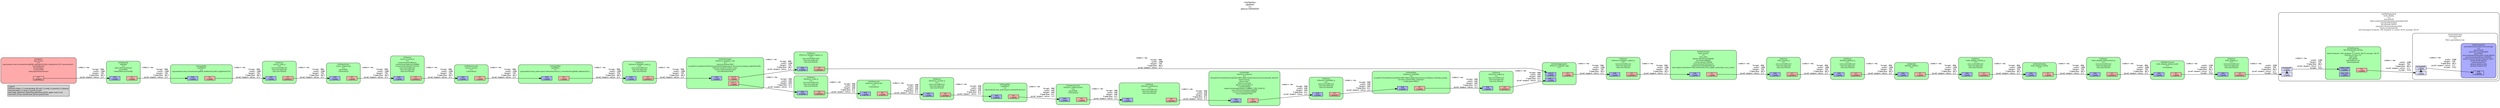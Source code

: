 digraph pipeline {
  rankdir=LR;
  fontname="sans";
  fontsize="10";
  labelloc=t;
  nodesep=.1;
  ranksep=.2;
  label="<GstPipeline>\npipeline0\n[>]\nlatency=300000000";
  node [style="filled,rounded", shape=box, fontsize="9", fontname="sans", margin="0.0,0.0"];
  edge [labelfontsize="6", fontsize="9", fontname="monospace"];
  
  legend [
    pos="0,0!",
    margin="0.05,0.05",
    style="filled",
    label="Legend\lElement-States: [~] void-pending, [0] null, [-] ready, [=] paused, [>] playing\lPad-Activation: [-] none, [>] push, [<] pull\lPad-Flags: [b]locked, [f]lushing, [b]locking, [E]OS; upper-case is set\lPad-Task: [T] has started task, [t] has paused task\l",
  ];
  subgraph cluster_capsfilter2_0x9cd0980 {
    fontname="Bitstream Vera Sans";
    fontsize="8";
    style="filled,rounded";
    color=black;
    label="GstCapsFilter\ncapsfilter2\n[>]\ncaps=video/x-raw, pixel-aspect-ratio=(fraction)1/1";
    subgraph cluster_capsfilter2_0x9cd0980_sink {
      label="";
      style="invis";
      capsfilter2_0x9cd0980_sink_0x9cb1d90 [color=black, fillcolor="#aaaaff", label="sink\n[>][bfb]", height="0.2", style="filled,solid"];
    }

    subgraph cluster_capsfilter2_0x9cd0980_src {
      label="";
      style="invis";
      capsfilter2_0x9cd0980_src_0x9cd81f0 [color=black, fillcolor="#ffaaaa", label="src\n[>][bfb]", height="0.2", style="filled,solid"];
    }

    capsfilter2_0x9cd0980_sink_0x9cb1d90 -> capsfilter2_0x9cd0980_src_0x9cd81f0 [style="invis"];
    fillcolor="#aaffaa";
  }

  capsfilter2_0x9cd0980_src_0x9cd81f0 -> inference_videoconvert_0x9c58ff0_sink_0x9c763b0 [label="video/x-raw\l              format: RGB\l               width: 640\l              height: 640\l           framerate: 0/1\l  pixel-aspect-ratio: 1/1\l"]
  subgraph cluster_capsfilter1_0x9cd0640 {
    fontname="Bitstream Vera Sans";
    fontsize="8";
    style="filled,rounded";
    color=black;
    label="GstCapsFilter\ncapsfilter1\n[>]\ncaps=video/x-raw, pixel-aspect-ratio=(fraction)1/1, format=(string)RGB, width=(int)12…";
    subgraph cluster_capsfilter1_0x9cd0640_sink {
      label="";
      style="invis";
      capsfilter1_0x9cd0640_sink_0x9cb18f0 [color=black, fillcolor="#aaaaff", label="sink\n[>][bfb]", height="0.2", style="filled,solid"];
    }

    subgraph cluster_capsfilter1_0x9cd0640_src {
      label="";
      style="invis";
      capsfilter1_0x9cd0640_src_0x9cb1b40 [color=black, fillcolor="#ffaaaa", label="src\n[>][bfb]", height="0.2", style="filled,solid"];
    }

    capsfilter1_0x9cd0640_sink_0x9cb18f0 -> capsfilter1_0x9cd0640_src_0x9cb1b40 [style="invis"];
    fillcolor="#aaffaa";
  }

  capsfilter1_0x9cd0640_src_0x9cb1b40 -> inference_wrapper_input_q_0x9c4c630_sink_0x9c3dad0 [label="video/x-raw\l              format: RGB\l               width: 1280\l              height: 720\l           framerate: 30/1\l  pixel-aspect-ratio: 1/1\l"]
  subgraph cluster_capsfilter0_0x9cd0300 {
    fontname="Bitstream Vera Sans";
    fontsize="8";
    style="filled,rounded";
    color=black;
    label="GstCapsFilter\ncapsfilter0\n[>]\ncaps=video/x-raw, format=(string)RGB, width=(int)1280, height=(int)720";
    subgraph cluster_capsfilter0_0x9cd0300_sink {
      label="";
      style="invis";
      capsfilter0_0x9cd0300_sink_0x9cb1450 [color=black, fillcolor="#aaaaff", label="sink\n[>][bfb]", height="0.2", style="filled,solid"];
    }

    subgraph cluster_capsfilter0_0x9cd0300_src {
      label="";
      style="invis";
      capsfilter0_0x9cd0300_src_0x9cb16a0 [color=black, fillcolor="#ffaaaa", label="src\n[>][bfb]", height="0.2", style="filled,solid"];
    }

    capsfilter0_0x9cd0300_sink_0x9cb1450 -> capsfilter0_0x9cd0300_src_0x9cb16a0 [style="invis"];
    fillcolor="#aaffaa";
  }

  capsfilter0_0x9cd0300_src_0x9cb16a0 -> source_scale_q_0x9c4c030_sink_0x9c3c850 [label="video/x-raw\l              format: RGB\l               width: 1280\l              height: 720\l           framerate: 30/1\l  pixel-aspect-ratio: 1/1\l"]
  subgraph cluster_hailo_display_0x9ccc070 {
    fontname="Bitstream Vera Sans";
    fontsize="8";
    style="filled,rounded";
    color=black;
    label="GstFPSDisplaySink\nhailo_display\n[>]\nsync=FALSE\nvideo-sink=(GstAutoVideoSink) autovideosink0\nmax-fps=49.422667\nmin-fps=46.538707\nsignal-fps-measurements=TRUE\nframes-rendered=166\nlast-message=\"rendered: 148, dropped: 0, current: 46.54, average: 48.19\"";
    subgraph cluster_hailo_display_0x9ccc070_sink {
      label="";
      style="invis";
      _proxypad1_0x9cc2360 [color=black, fillcolor="#ddddff", label="proxypad1\n[>][bfb]", height="0.2", style="filled,solid"];
    hailo_display_0x9ccc070_sink_0x9cc02d0 -> _proxypad1_0x9cc2360 [style=dashed, minlen=0]
      hailo_display_0x9ccc070_sink_0x9cc02d0 [color=black, fillcolor="#ddddff", label="sink\n[>][bfb]", height="0.2", style="filled,solid"];
    }

    fillcolor="#ffffff";
    subgraph cluster_fps_display_text_overlay_0xcab41f0 {
      fontname="Bitstream Vera Sans";
      fontsize="8";
      style="filled,rounded";
      color=black;
      label="GstTextOverlay\nfps-display-text-overlay\n[>]\ntext=\"rendered: 148, dropped: 0, current: 46.54, average: 48.19\"\nfont-desc=\"Sans 15\"\ntext-x=54\ntext-y=649\ntext-width=1172\ntext-height=44";
      subgraph cluster_fps_display_text_overlay_0xcab41f0_sink {
        label="";
        style="invis";
        fps_display_text_overlay_0xcab41f0_video_sink_0x9cd8440 [color=black, fillcolor="#aaaaff", label="video_sink\n[>][bfb]", height="0.2", style="filled,solid"];
        fps_display_text_overlay_0xcab41f0_text_sink_0x9cd8690 [color=black, fillcolor="#aaaaff", label="text_sink\n[>][bfb]", height="0.2", style="filled,solid"];
      }

      subgraph cluster_fps_display_text_overlay_0xcab41f0_src {
        label="";
        style="invis";
        fps_display_text_overlay_0xcab41f0_src_0x9cd88e0 [color=black, fillcolor="#ffaaaa", label="src\n[>][bfb]", height="0.2", style="filled,solid"];
      }

      fps_display_text_overlay_0xcab41f0_video_sink_0x9cd8440 -> fps_display_text_overlay_0xcab41f0_src_0x9cd88e0 [style="invis"];
      fillcolor="#aaffaa";
    }

    _proxypad1_0x9cc2360 -> fps_display_text_overlay_0xcab41f0_video_sink_0x9cd8440 [label="video/x-raw\l               width: 1280\l              height: 720\l           framerate: 30/1\l  pixel-aspect-ratio: 1/1\l              format: YV12\l"]
    fps_display_text_overlay_0xcab41f0_src_0x9cd88e0 -> autovideosink0_0x9cbe060_sink_0x9cc0060 [label="video/x-raw\l               width: 1280\l              height: 720\l           framerate: 30/1\l  pixel-aspect-ratio: 1/1\l              format: YV12\l"]
    subgraph cluster_autovideosink0_0x9cbe060 {
      fontname="Bitstream Vera Sans";
      fontsize="8";
      style="filled,rounded";
      color=black;
      label="GstAutoVideoSink\nautovideosink0\n[>]\nfilter-caps=video/x-raw";
      subgraph cluster_autovideosink0_0x9cbe060_sink {
        label="";
        style="invis";
        _proxypad0_0x9cc2100 [color=black, fillcolor="#ddddff", label="proxypad0\n[>][bfb]", height="0.2", style="filled,solid"];
      autovideosink0_0x9cbe060_sink_0x9cc0060 -> _proxypad0_0x9cc2100 [style=dashed, minlen=0]
        autovideosink0_0x9cbe060_sink_0x9cc0060 [color=black, fillcolor="#ddddff", label="sink\n[>][bfb]", height="0.2", style="filled,solid"];
      }

      fillcolor="#ffffff";
      subgraph cluster_autovideosink0_actual_sink_xvimage_0xcac03e0 {
        fontname="Bitstream Vera Sans";
        fontsize="8";
        style="filled,rounded";
        color=black;
        label="GstXvImageSink\nautovideosink0-actual-sink-xvimage\n[>]\nsync=FALSE\nmax-lateness=5000000\nqos=TRUE\nlast-sample=((GstSample*) 0x9c28630)\nprocessing-deadline=15000000\ndevice-name=\"glamor textured video\"\ndouble-buffer=FALSE\ncolorkey=526352\nwindow-width=1280\nwindow-height=720";
        subgraph cluster_autovideosink0_actual_sink_xvimage_0xcac03e0_sink {
          label="";
          style="invis";
          autovideosink0_actual_sink_xvimage_0xcac03e0_sink_0x9cd8b30 [color=black, fillcolor="#aaaaff", label="sink\n[>][bfb]", height="0.2", style="filled,solid"];
        }

        fillcolor="#aaaaff";
      }

      _proxypad0_0x9cc2100 -> autovideosink0_actual_sink_xvimage_0xcac03e0_sink_0x9cd8b30 [label="video/x-raw\l               width: 1280\l              height: 720\l           framerate: 30/1\l  pixel-aspect-ratio: 1/1\l              format: YV12\l"]
    }

  }

  subgraph cluster_hailo_display_q_0x9c9ccd0 {
    fontname="Bitstream Vera Sans";
    fontsize="8";
    style="filled,rounded";
    color=black;
    label="GstQueue\nhailo_display_q\n[>]\nmax-size-buffers=3\nmax-size-bytes=0\nmax-size-time=0";
    subgraph cluster_hailo_display_q_0x9c9ccd0_sink {
      label="";
      style="invis";
      hailo_display_q_0x9c9ccd0_sink_0x9cb0d60 [color=black, fillcolor="#aaaaff", label="sink\n[>][bfb]", height="0.2", style="filled,solid"];
    }

    subgraph cluster_hailo_display_q_0x9c9ccd0_src {
      label="";
      style="invis";
      hailo_display_q_0x9c9ccd0_src_0x9cb0fb0 [color=black, fillcolor="#ffaaaa", label="src\n[>][bfb][T]", height="0.2", style="filled,solid"];
    }

    hailo_display_q_0x9c9ccd0_sink_0x9cb0d60 -> hailo_display_q_0x9c9ccd0_src_0x9cb0fb0 [style="invis"];
    fillcolor="#aaffaa";
  }

  hailo_display_q_0x9c9ccd0_src_0x9cb0fb0 -> hailo_display_0x9ccc070_sink_0x9cc02d0 [label="video/x-raw\l               width: 1280\l              height: 720\l           framerate: 30/1\l  pixel-aspect-ratio: 1/1\l              format: YV12\l"]
  subgraph cluster_hailo_display_videoconvert_0x9c599b0 {
    fontname="Bitstream Vera Sans";
    fontsize="8";
    style="filled,rounded";
    color=black;
    label="GstVideoConvert\nhailo_display_videoconvert\n[>]\nn-threads=2";
    subgraph cluster_hailo_display_videoconvert_0x9c599b0_sink {
      label="";
      style="invis";
      hailo_display_videoconvert_0x9c599b0_sink_0x9cb08c0 [color=black, fillcolor="#aaaaff", label="sink\n[>][bfb]", height="0.2", style="filled,solid"];
    }

    subgraph cluster_hailo_display_videoconvert_0x9c599b0_src {
      label="";
      style="invis";
      hailo_display_videoconvert_0x9c599b0_src_0x9cb0b10 [color=black, fillcolor="#ffaaaa", label="src\n[>][bfb]", height="0.2", style="filled,solid"];
    }

    hailo_display_videoconvert_0x9c599b0_sink_0x9cb08c0 -> hailo_display_videoconvert_0x9c599b0_src_0x9cb0b10 [style="invis"];
    fillcolor="#aaffaa";
  }

  hailo_display_videoconvert_0x9c599b0_src_0x9cb0b10 -> hailo_display_q_0x9c9ccd0_sink_0x9cb0d60 [label="video/x-raw\l               width: 1280\l              height: 720\l           framerate: 30/1\l  pixel-aspect-ratio: 1/1\l              format: YV12\l"]
  subgraph cluster_hailo_display_videoconvert_q_0x9c9c9d0 {
    fontname="Bitstream Vera Sans";
    fontsize="8";
    style="filled,rounded";
    color=black;
    label="GstQueue\nhailo_display_videoconvert_q\n[>]\nmax-size-buffers=3\nmax-size-bytes=0\nmax-size-time=0";
    subgraph cluster_hailo_display_videoconvert_q_0x9c9c9d0_sink {
      label="";
      style="invis";
      hailo_display_videoconvert_q_0x9c9c9d0_sink_0x9cb0420 [color=black, fillcolor="#aaaaff", label="sink\n[>][bfb]", height="0.2", style="filled,solid"];
    }

    subgraph cluster_hailo_display_videoconvert_q_0x9c9c9d0_src {
      label="";
      style="invis";
      hailo_display_videoconvert_q_0x9c9c9d0_src_0x9cb0670 [color=black, fillcolor="#ffaaaa", label="src\n[>][bfb][T]", height="0.2", style="filled,solid"];
    }

    hailo_display_videoconvert_q_0x9c9c9d0_sink_0x9cb0420 -> hailo_display_videoconvert_q_0x9c9c9d0_src_0x9cb0670 [style="invis"];
    fillcolor="#aaffaa";
  }

  hailo_display_videoconvert_q_0x9c9c9d0_src_0x9cb0670 -> hailo_display_videoconvert_0x9c599b0_sink_0x9cb08c0 [label="video/x-raw\l              format: RGB\l               width: 1280\l              height: 720\l           framerate: 30/1\l  pixel-aspect-ratio: 1/1\l"]
  subgraph cluster_hailo_display_overlay_0x9cb40d0 {
    fontname="Bitstream Vera Sans";
    fontsize="8";
    style="filled,rounded";
    color=black;
    label="GstHailoOverlay\nhailo_display_overlay\n[>]";
    subgraph cluster_hailo_display_overlay_0x9cb40d0_sink {
      label="";
      style="invis";
      hailo_display_overlay_0x9cb40d0_sink_0x9c9bd00 [color=black, fillcolor="#aaaaff", label="sink\n[>][bfb]", height="0.2", style="filled,solid"];
    }

    subgraph cluster_hailo_display_overlay_0x9cb40d0_src {
      label="";
      style="invis";
      hailo_display_overlay_0x9cb40d0_src_0x9cb01d0 [color=black, fillcolor="#ffaaaa", label="src\n[>][bfb]", height="0.2", style="filled,solid"];
    }

    hailo_display_overlay_0x9cb40d0_sink_0x9c9bd00 -> hailo_display_overlay_0x9cb40d0_src_0x9cb01d0 [style="invis"];
    fillcolor="#aaffaa";
  }

  hailo_display_overlay_0x9cb40d0_src_0x9cb01d0 -> hailo_display_videoconvert_q_0x9c9c9d0_sink_0x9cb0420 [label="video/x-raw\l              format: RGB\l               width: 1280\l              height: 720\l           framerate: 30/1\l  pixel-aspect-ratio: 1/1\l"]
  subgraph cluster_hailo_display_overlay_q_0x9c9c6d0 {
    fontname="Bitstream Vera Sans";
    fontsize="8";
    style="filled,rounded";
    color=black;
    label="GstQueue\nhailo_display_overlay_q\n[>]\nmax-size-buffers=3\nmax-size-bytes=0\nmax-size-time=0";
    subgraph cluster_hailo_display_overlay_q_0x9c9c6d0_sink {
      label="";
      style="invis";
      hailo_display_overlay_q_0x9c9c6d0_sink_0x9c9b860 [color=black, fillcolor="#aaaaff", label="sink\n[>][bfb]", height="0.2", style="filled,solid"];
    }

    subgraph cluster_hailo_display_overlay_q_0x9c9c6d0_src {
      label="";
      style="invis";
      hailo_display_overlay_q_0x9c9c6d0_src_0x9c9bab0 [color=black, fillcolor="#ffaaaa", label="src\n[>][bfb][T]", height="0.2", style="filled,solid"];
    }

    hailo_display_overlay_q_0x9c9c6d0_sink_0x9c9b860 -> hailo_display_overlay_q_0x9c9c6d0_src_0x9c9bab0 [style="invis"];
    fillcolor="#aaffaa";
  }

  hailo_display_overlay_q_0x9c9c6d0_src_0x9c9bab0 -> hailo_display_overlay_0x9cb40d0_sink_0x9c9bd00 [label="video/x-raw\l              format: RGB\l               width: 1280\l              height: 720\l           framerate: 30/1\l  pixel-aspect-ratio: 1/1\l"]
  subgraph cluster_identity_callback_0x9cac1a0 {
    fontname="Bitstream Vera Sans";
    fontsize="8";
    style="filled,rounded";
    color=black;
    label="GstIdentity\nidentity_callback\n[>]";
    subgraph cluster_identity_callback_0x9cac1a0_sink {
      label="";
      style="invis";
      identity_callback_0x9cac1a0_sink_0x9c9b3c0 [color=black, fillcolor="#aaaaff", label="sink\n[>][bfb]", height="0.2", style="filled,solid"];
    }

    subgraph cluster_identity_callback_0x9cac1a0_src {
      label="";
      style="invis";
      identity_callback_0x9cac1a0_src_0x9c9b610 [color=black, fillcolor="#ffaaaa", label="src\n[>][bfb]", height="0.2", style="filled,solid"];
    }

    identity_callback_0x9cac1a0_sink_0x9c9b3c0 -> identity_callback_0x9cac1a0_src_0x9c9b610 [style="invis"];
    fillcolor="#aaffaa";
  }

  identity_callback_0x9cac1a0_src_0x9c9b610 -> hailo_display_overlay_q_0x9c9c6d0_sink_0x9c9b860 [label="video/x-raw\l              format: RGB\l               width: 1280\l              height: 720\l           framerate: 30/1\l  pixel-aspect-ratio: 1/1\l"]
  subgraph cluster_identity_callback_q_0x9c9c3d0 {
    fontname="Bitstream Vera Sans";
    fontsize="8";
    style="filled,rounded";
    color=black;
    label="GstQueue\nidentity_callback_q\n[>]\nmax-size-buffers=3\nmax-size-bytes=0\nmax-size-time=0";
    subgraph cluster_identity_callback_q_0x9c9c3d0_sink {
      label="";
      style="invis";
      identity_callback_q_0x9c9c3d0_sink_0x9c9af20 [color=black, fillcolor="#aaaaff", label="sink\n[>][bfb]", height="0.2", style="filled,solid"];
    }

    subgraph cluster_identity_callback_q_0x9c9c3d0_src {
      label="";
      style="invis";
      identity_callback_q_0x9c9c3d0_src_0x9c9b170 [color=black, fillcolor="#ffaaaa", label="src\n[>][bfb][T]", height="0.2", style="filled,solid"];
    }

    identity_callback_q_0x9c9c3d0_sink_0x9c9af20 -> identity_callback_q_0x9c9c3d0_src_0x9c9b170 [style="invis"];
    fillcolor="#aaffaa";
  }

  identity_callback_q_0x9c9c3d0_src_0x9c9b170 -> identity_callback_0x9cac1a0_sink_0x9c9b3c0 [label="video/x-raw\l              format: RGB\l               width: 1280\l              height: 720\l           framerate: 30/1\l  pixel-aspect-ratio: 1/1\l"]
  subgraph cluster_hailo_tracker_q_0x9c9c0d0 {
    fontname="Bitstream Vera Sans";
    fontsize="8";
    style="filled,rounded";
    color=black;
    label="GstQueue\nhailo_tracker_q\n[>]\nmax-size-buffers=3\nmax-size-bytes=0\nmax-size-time=0";
    subgraph cluster_hailo_tracker_q_0x9c9c0d0_sink {
      label="";
      style="invis";
      hailo_tracker_q_0x9c9c0d0_sink_0x9c9aa80 [color=black, fillcolor="#aaaaff", label="sink\n[>][bfb]", height="0.2", style="filled,solid"];
    }

    subgraph cluster_hailo_tracker_q_0x9c9c0d0_src {
      label="";
      style="invis";
      hailo_tracker_q_0x9c9c0d0_src_0x9c9acd0 [color=black, fillcolor="#ffaaaa", label="src\n[>][bfb][T]", height="0.2", style="filled,solid"];
    }

    hailo_tracker_q_0x9c9c0d0_sink_0x9c9aa80 -> hailo_tracker_q_0x9c9c0d0_src_0x9c9acd0 [style="invis"];
    fillcolor="#aaffaa";
  }

  hailo_tracker_q_0x9c9c0d0_src_0x9c9acd0 -> identity_callback_q_0x9c9c3d0_sink_0x9c9af20 [label="video/x-raw\l              format: RGB\l               width: 1280\l              height: 720\l           framerate: 30/1\l  pixel-aspect-ratio: 1/1\l"]
  subgraph cluster_hailo_tracker_0x9c59460 {
    fontname="Bitstream Vera Sans";
    fontsize="8";
    style="filled,rounded";
    color=black;
    label="GstHailoTracker\nhailo_tracker\n[>]\nclass-id=1\nkalman-dist-thr=0.800000\niou-thr=0.900000\ninit-iou-thr=0.700000\nkeep-tracked-frames=15\nkeep-past-metadata=FALSE\nhailo-objects-blacklist=\"hailo_landmarks,hailo_depth_mask,hailo_class_mask,\"";
    subgraph cluster_hailo_tracker_0x9c59460_sink {
      label="";
      style="invis";
      hailo_tracker_0x9c59460_sink_0x9c9a5e0 [color=black, fillcolor="#aaaaff", label="sink\n[>][bfb]", height="0.2", style="filled,solid"];
    }

    subgraph cluster_hailo_tracker_0x9c59460_src {
      label="";
      style="invis";
      hailo_tracker_0x9c59460_src_0x9c9a830 [color=black, fillcolor="#ffaaaa", label="src\n[>][bfb]", height="0.2", style="filled,solid"];
    }

    hailo_tracker_0x9c59460_sink_0x9c9a5e0 -> hailo_tracker_0x9c59460_src_0x9c9a830 [style="invis"];
    fillcolor="#aaffaa";
  }

  hailo_tracker_0x9c59460_src_0x9c9a830 -> hailo_tracker_q_0x9c9c0d0_sink_0x9c9aa80 [label="video/x-raw\l              format: RGB\l               width: 1280\l              height: 720\l           framerate: 30/1\l  pixel-aspect-ratio: 1/1\l"]
  subgraph cluster_inference_wrapper_output_q_0x9c4db30 {
    fontname="Bitstream Vera Sans";
    fontsize="8";
    style="filled,rounded";
    color=black;
    label="GstQueue\ninference_wrapper_output_q\n[>]\nmax-size-buffers=3\nmax-size-bytes=0\nmax-size-time=0";
    subgraph cluster_inference_wrapper_output_q_0x9c4db30_sink {
      label="";
      style="invis";
      inference_wrapper_output_q_0x9c4db30_sink_0x9c9a140 [color=black, fillcolor="#aaaaff", label="sink\n[>][bfb]", height="0.2", style="filled,solid"];
    }

    subgraph cluster_inference_wrapper_output_q_0x9c4db30_src {
      label="";
      style="invis";
      inference_wrapper_output_q_0x9c4db30_src_0x9c9a390 [color=black, fillcolor="#ffaaaa", label="src\n[>][bfb][T]", height="0.2", style="filled,solid"];
    }

    inference_wrapper_output_q_0x9c4db30_sink_0x9c9a140 -> inference_wrapper_output_q_0x9c4db30_src_0x9c9a390 [style="invis"];
    fillcolor="#aaffaa";
  }

  inference_wrapper_output_q_0x9c4db30_src_0x9c9a390 -> hailo_tracker_0x9c59460_sink_0x9c9a5e0 [label="video/x-raw\l              format: RGB\l               width: 1280\l              height: 720\l           framerate: 30/1\l  pixel-aspect-ratio: 1/1\l"]
  subgraph cluster_inference_output_q_0x9c4d830 {
    fontname="Bitstream Vera Sans";
    fontsize="8";
    style="filled,rounded";
    color=black;
    label="GstQueue\ninference_output_q\n[>]\nmax-size-buffers=3\nmax-size-bytes=0\nmax-size-time=0";
    subgraph cluster_inference_output_q_0x9c4d830_sink {
      label="";
      style="invis";
      inference_output_q_0x9c4d830_sink_0x9c77ad0 [color=black, fillcolor="#aaaaff", label="sink\n[>][bfb]", height="0.2", style="filled,solid"];
    }

    subgraph cluster_inference_output_q_0x9c4d830_src {
      label="";
      style="invis";
      inference_output_q_0x9c4d830_src_0x9c77d20 [color=black, fillcolor="#ffaaaa", label="src\n[>][bfb][T]", height="0.2", style="filled,solid"];
    }

    inference_output_q_0x9c4d830_sink_0x9c77ad0 -> inference_output_q_0x9c4d830_src_0x9c77d20 [style="invis"];
    fillcolor="#aaffaa";
  }

  inference_output_q_0x9c4d830_src_0x9c77d20 -> inference_wrapper_agg_0x9c70030_sink_1_0x9c5ca10 [label="video/x-raw\l              format: RGB\l               width: 640\l              height: 640\l           framerate: 0/1\l  pixel-aspect-ratio: 1/1\l"]
  subgraph cluster_inference_hailofilter_0x9c980e0 {
    fontname="Bitstream Vera Sans";
    fontsize="8";
    style="filled,rounded";
    color=black;
    label="GstHailofilter\ninference_hailofilter\n[>]\nso-path=\"/home/bitsimnow/Hailo-RPi5-Object-Detection/resources/libyolo_hailortpp_postpr…\nfunction-name=\"filter_letterbox\"\nconfig-path=\"NULL\"";
    subgraph cluster_inference_hailofilter_0x9c980e0_sink {
      label="";
      style="invis";
      inference_hailofilter_0x9c980e0_sink_0x9c77630 [color=black, fillcolor="#aaaaff", label="sink\n[>][bfb]", height="0.2", style="filled,solid"];
    }

    subgraph cluster_inference_hailofilter_0x9c980e0_src {
      label="";
      style="invis";
      inference_hailofilter_0x9c980e0_src_0x9c77880 [color=black, fillcolor="#ffaaaa", label="src\n[>][bfb]", height="0.2", style="filled,solid"];
    }

    inference_hailofilter_0x9c980e0_sink_0x9c77630 -> inference_hailofilter_0x9c980e0_src_0x9c77880 [style="invis"];
    fillcolor="#aaffaa";
  }

  inference_hailofilter_0x9c980e0_src_0x9c77880 -> inference_output_q_0x9c4d830_sink_0x9c77ad0 [label="video/x-raw\l              format: RGB\l               width: 640\l              height: 640\l           framerate: 0/1\l  pixel-aspect-ratio: 1/1\l"]
  subgraph cluster_inference_hailofilter_q_0x9c4d530 {
    fontname="Bitstream Vera Sans";
    fontsize="8";
    style="filled,rounded";
    color=black;
    label="GstQueue\ninference_hailofilter_q\n[>]\nmax-size-buffers=3\nmax-size-bytes=0\nmax-size-time=0";
    subgraph cluster_inference_hailofilter_q_0x9c4d530_sink {
      label="";
      style="invis";
      inference_hailofilter_q_0x9c4d530_sink_0x9c77190 [color=black, fillcolor="#aaaaff", label="sink\n[>][bfb]", height="0.2", style="filled,solid"];
    }

    subgraph cluster_inference_hailofilter_q_0x9c4d530_src {
      label="";
      style="invis";
      inference_hailofilter_q_0x9c4d530_src_0x9c773e0 [color=black, fillcolor="#ffaaaa", label="src\n[>][bfb][T]", height="0.2", style="filled,solid"];
    }

    inference_hailofilter_q_0x9c4d530_sink_0x9c77190 -> inference_hailofilter_q_0x9c4d530_src_0x9c773e0 [style="invis"];
    fillcolor="#aaffaa";
  }

  inference_hailofilter_q_0x9c4d530_src_0x9c773e0 -> inference_hailofilter_0x9c980e0_sink_0x9c77630 [label="video/x-raw\l              format: RGB\l               width: 640\l              height: 640\l           framerate: 0/1\l  pixel-aspect-ratio: 1/1\l"]
  subgraph cluster_inference_hailonet_0x9c90000 {
    fontname="Bitstream Vera Sans";
    fontsize="8";
    style="filled,rounded";
    color=black;
    label="GstHailoNet\ninference_hailonet\n[>]\nhef-path=\"/home/bitsimnow/Hailo-RPi5-Object-Detection/resources/yolov8s_h8l.hef\"\nbatch-size=1\ndevice-id=\"\"\ndevice-count=0\nvdevice-group-id=\"1\"\nis-active=TRUE\noutput-format-type=HAILO_FORMAT_TYPE_FLOAT32\nnms-score-threshold=0.300000\nnms-iou-threshold=0.450000\nforce-writable=TRUE";
    subgraph cluster_inference_hailonet_0x9c90000_sink {
      label="";
      style="invis";
      inference_hailonet_0x9c90000_sink_0x9c76cf0 [color=black, fillcolor="#aaaaff", label="sink\n[>][bfb]", height="0.2", style="filled,solid"];
    }

    subgraph cluster_inference_hailonet_0x9c90000_src {
      label="";
      style="invis";
      inference_hailonet_0x9c90000_src_0x9c76f40 [color=black, fillcolor="#ffaaaa", label="src\n[>][bfb]", height="0.2", style="filled,solid"];
    }

    inference_hailonet_0x9c90000_sink_0x9c76cf0 -> inference_hailonet_0x9c90000_src_0x9c76f40 [style="invis"];
    fillcolor="#aaffaa";
  }

  inference_hailonet_0x9c90000_src_0x9c76f40 -> inference_hailofilter_q_0x9c4d530_sink_0x9c77190 [label="video/x-raw\l              format: RGB\l               width: 640\l              height: 640\l           framerate: 0/1\l  pixel-aspect-ratio: 1/1\l"]
  subgraph cluster_inference_hailonet_q_0x9c4d230 {
    fontname="Bitstream Vera Sans";
    fontsize="8";
    style="filled,rounded";
    color=black;
    label="GstQueue\ninference_hailonet_q\n[>]\nmax-size-buffers=3\nmax-size-bytes=0\nmax-size-time=0";
    subgraph cluster_inference_hailonet_q_0x9c4d230_sink {
      label="";
      style="invis";
      inference_hailonet_q_0x9c4d230_sink_0x9c76850 [color=black, fillcolor="#aaaaff", label="sink\n[>][bfb]", height="0.2", style="filled,solid"];
    }

    subgraph cluster_inference_hailonet_q_0x9c4d230_src {
      label="";
      style="invis";
      inference_hailonet_q_0x9c4d230_src_0x9c76aa0 [color=black, fillcolor="#ffaaaa", label="src\n[>][bfb][T]", height="0.2", style="filled,solid"];
    }

    inference_hailonet_q_0x9c4d230_sink_0x9c76850 -> inference_hailonet_q_0x9c4d230_src_0x9c76aa0 [style="invis"];
    fillcolor="#aaffaa";
  }

  inference_hailonet_q_0x9c4d230_src_0x9c76aa0 -> inference_hailonet_0x9c90000_sink_0x9c76cf0 [label="video/x-raw\l              format: RGB\l               width: 640\l              height: 640\l           framerate: 0/1\l  pixel-aspect-ratio: 1/1\l"]
  subgraph cluster_inference_videoconvert_0x9c58ff0 {
    fontname="Bitstream Vera Sans";
    fontsize="8";
    style="filled,rounded";
    color=black;
    label="GstVideoConvert\ninference_videoconvert\n[>]\nqos=TRUE\nn-threads=2";
    subgraph cluster_inference_videoconvert_0x9c58ff0_sink {
      label="";
      style="invis";
      inference_videoconvert_0x9c58ff0_sink_0x9c763b0 [color=black, fillcolor="#aaaaff", label="sink\n[>][bfb]", height="0.2", style="filled,solid"];
    }

    subgraph cluster_inference_videoconvert_0x9c58ff0_src {
      label="";
      style="invis";
      inference_videoconvert_0x9c58ff0_src_0x9c76600 [color=black, fillcolor="#ffaaaa", label="src\n[>][bfb]", height="0.2", style="filled,solid"];
    }

    inference_videoconvert_0x9c58ff0_sink_0x9c763b0 -> inference_videoconvert_0x9c58ff0_src_0x9c76600 [style="invis"];
    fillcolor="#aaffaa";
  }

  inference_videoconvert_0x9c58ff0_src_0x9c76600 -> inference_hailonet_q_0x9c4d230_sink_0x9c76850 [label="video/x-raw\l              format: RGB\l               width: 640\l              height: 640\l           framerate: 0/1\l  pixel-aspect-ratio: 1/1\l"]
  subgraph cluster_inference_convert_q_0x9c4cf30 {
    fontname="Bitstream Vera Sans";
    fontsize="8";
    style="filled,rounded";
    color=black;
    label="GstQueue\ninference_convert_q\n[>]\nmax-size-buffers=3\nmax-size-bytes=0\nmax-size-time=0";
    subgraph cluster_inference_convert_q_0x9c4cf30_sink {
      label="";
      style="invis";
      inference_convert_q_0x9c4cf30_sink_0x9c5dc90 [color=black, fillcolor="#aaaaff", label="sink\n[>][bfb]", height="0.2", style="filled,solid"];
    }

    subgraph cluster_inference_convert_q_0x9c4cf30_src {
      label="";
      style="invis";
      inference_convert_q_0x9c4cf30_src_0x9c76160 [color=black, fillcolor="#ffaaaa", label="src\n[>][bfb][T]", height="0.2", style="filled,solid"];
    }

    inference_convert_q_0x9c4cf30_sink_0x9c5dc90 -> inference_convert_q_0x9c4cf30_src_0x9c76160 [style="invis"];
    fillcolor="#aaffaa";
  }

  inference_convert_q_0x9c4cf30_src_0x9c76160 -> capsfilter2_0x9cd0980_sink_0x9cb1d90 [label="video/x-raw\l              format: RGB\l               width: 640\l              height: 640\l           framerate: 0/1\l  pixel-aspect-ratio: 1/1\l"]
  subgraph cluster_inference_videoscale_0x9c58b10 {
    fontname="Bitstream Vera Sans";
    fontsize="8";
    style="filled,rounded";
    color=black;
    label="GstVideoScale\ninference_videoscale\n[>]\nn-threads=2";
    subgraph cluster_inference_videoscale_0x9c58b10_sink {
      label="";
      style="invis";
      inference_videoscale_0x9c58b10_sink_0x9c5d7f0 [color=black, fillcolor="#aaaaff", label="sink\n[>][bfb]", height="0.2", style="filled,solid"];
    }

    subgraph cluster_inference_videoscale_0x9c58b10_src {
      label="";
      style="invis";
      inference_videoscale_0x9c58b10_src_0x9c5da40 [color=black, fillcolor="#ffaaaa", label="src\n[>][bfb]", height="0.2", style="filled,solid"];
    }

    inference_videoscale_0x9c58b10_sink_0x9c5d7f0 -> inference_videoscale_0x9c58b10_src_0x9c5da40 [style="invis"];
    fillcolor="#aaffaa";
  }

  inference_videoscale_0x9c58b10_src_0x9c5da40 -> inference_convert_q_0x9c4cf30_sink_0x9c5dc90 [label="video/x-raw\l              format: RGB\l               width: 640\l              height: 640\l           framerate: 0/1\l  pixel-aspect-ratio: 1/1\l"]
  subgraph cluster_inference_scale_q_0x9c4cc30 {
    fontname="Bitstream Vera Sans";
    fontsize="8";
    style="filled,rounded";
    color=black;
    label="GstQueue\ninference_scale_q\n[>]\nmax-size-buffers=3\nmax-size-bytes=0\nmax-size-time=0";
    subgraph cluster_inference_scale_q_0x9c4cc30_sink {
      label="";
      style="invis";
      inference_scale_q_0x9c4cc30_sink_0x9c5d350 [color=black, fillcolor="#aaaaff", label="sink\n[>][bfb]", height="0.2", style="filled,solid"];
    }

    subgraph cluster_inference_scale_q_0x9c4cc30_src {
      label="";
      style="invis";
      inference_scale_q_0x9c4cc30_src_0x9c5d5a0 [color=black, fillcolor="#ffaaaa", label="src\n[>][bfb][T]", height="0.2", style="filled,solid"];
    }

    inference_scale_q_0x9c4cc30_sink_0x9c5d350 -> inference_scale_q_0x9c4cc30_src_0x9c5d5a0 [style="invis"];
    fillcolor="#aaffaa";
  }

  inference_scale_q_0x9c4cc30_src_0x9c5d5a0 -> inference_videoscale_0x9c58b10_sink_0x9c5d7f0 [label="video/x-raw\l              format: RGB\l               width: 640\l              height: 640\l           framerate: 0/1\l  pixel-aspect-ratio: 1/1\l"]
  subgraph cluster_inference_wrapper_bypass_q_0x9c4c930 {
    fontname="Bitstream Vera Sans";
    fontsize="8";
    style="filled,rounded";
    color=black;
    label="GstQueue\ninference_wrapper_bypass_q\n[>]\nmax-size-buffers=20\nmax-size-bytes=0\nmax-size-time=0";
    subgraph cluster_inference_wrapper_bypass_q_0x9c4c930_sink {
      label="";
      style="invis";
      inference_wrapper_bypass_q_0x9c4c930_sink_0x9c5ceb0 [color=black, fillcolor="#aaaaff", label="sink\n[>][bfb]", height="0.2", style="filled,solid"];
    }

    subgraph cluster_inference_wrapper_bypass_q_0x9c4c930_src {
      label="";
      style="invis";
      inference_wrapper_bypass_q_0x9c4c930_src_0x9c5d100 [color=black, fillcolor="#ffaaaa", label="src\n[>][bfb][T]", height="0.2", style="filled,solid"];
    }

    inference_wrapper_bypass_q_0x9c4c930_sink_0x9c5ceb0 -> inference_wrapper_bypass_q_0x9c4c930_src_0x9c5d100 [style="invis"];
    fillcolor="#aaffaa";
  }

  inference_wrapper_bypass_q_0x9c4c930_src_0x9c5d100 -> inference_wrapper_agg_0x9c70030_sink_0_0x9c5c7c0 [label="video/x-raw\l              format: RGB\l               width: 1280\l              height: 720\l           framerate: 30/1\l  pixel-aspect-ratio: 1/1\l"]
  subgraph cluster_inference_wrapper_agg_0x9c70030 {
    fontname="Bitstream Vera Sans";
    fontsize="8";
    style="filled,rounded";
    color=black;
    label="GstHailoAggregator\ninference_wrapper_agg\n[>]";
    subgraph cluster_inference_wrapper_agg_0x9c70030_sink {
      label="";
      style="invis";
      inference_wrapper_agg_0x9c70030_sink_0_0x9c5c7c0 [color=black, fillcolor="#aaaaff", label="sink_0\n[>][bfb]", height="0.2", style="filled,solid"];
      inference_wrapper_agg_0x9c70030_sink_1_0x9c5ca10 [color=black, fillcolor="#aaaaff", label="sink_1\n[>][bfb]", height="0.2", style="filled,solid"];
    }

    subgraph cluster_inference_wrapper_agg_0x9c70030_src {
      label="";
      style="invis";
      inference_wrapper_agg_0x9c70030_src_0x9c5cc60 [color=black, fillcolor="#ffaaaa", label="src\n[>][bfb]", height="0.2", style="filled,solid"];
    }

    inference_wrapper_agg_0x9c70030_sink_0_0x9c5c7c0 -> inference_wrapper_agg_0x9c70030_src_0x9c5cc60 [style="invis"];
    fillcolor="#aaffaa";
  }

  inference_wrapper_agg_0x9c70030_src_0x9c5cc60 -> inference_wrapper_output_q_0x9c4db30_sink_0x9c9a140 [label="video/x-raw\l              format: RGB\l               width: 1280\l              height: 720\l           framerate: 30/1\l  pixel-aspect-ratio: 1/1\l"]
  subgraph cluster_inference_wrapper_crop_0x9c6e000 {
    fontname="Bitstream Vera Sans";
    fontsize="8";
    style="filled,rounded";
    color=black;
    label="GstHailoCropper\ninference_wrapper_crop\n[>]\ninternal-offset=TRUE\nso-path=\"/usr/lib/aarch64-linux-gnu/hailo/tappas/post_processes/cropping_algorithms/lib…\nfunction-name=\"create_crops\"\nresize-method=inter-area\nuse-letterbox=TRUE";
    subgraph cluster_inference_wrapper_crop_0x9c6e000_sink {
      label="";
      style="invis";
      inference_wrapper_crop_0x9c6e000_sink_0x9c5c0d0 [color=black, fillcolor="#aaaaff", label="sink\n[>][bfb]", height="0.2", style="filled,solid"];
    }

    subgraph cluster_inference_wrapper_crop_0x9c6e000_src {
      label="";
      style="invis";
      inference_wrapper_crop_0x9c6e000_src_0_0x9c5c320 [color=black, fillcolor="#ffaaaa", label="src_0\n[>][bfb]", height="0.2", style="filled,solid"];
      inference_wrapper_crop_0x9c6e000_src_1_0x9c5c570 [color=black, fillcolor="#ffaaaa", label="src_1\n[>][bfb]", height="0.2", style="filled,solid"];
    }

    inference_wrapper_crop_0x9c6e000_sink_0x9c5c0d0 -> inference_wrapper_crop_0x9c6e000_src_0_0x9c5c320 [style="invis"];
    fillcolor="#aaffaa";
  }

  inference_wrapper_crop_0x9c6e000_src_0_0x9c5c320 -> inference_wrapper_bypass_q_0x9c4c930_sink_0x9c5ceb0 [label="video/x-raw\l              format: RGB\l               width: 1280\l              height: 720\l           framerate: 30/1\l  pixel-aspect-ratio: 1/1\l"]
  inference_wrapper_crop_0x9c6e000_src_1_0x9c5c570 -> inference_scale_q_0x9c4cc30_sink_0x9c5d350 [label="video/x-raw\l              format: RGB\l               width: 640\l              height: 640\l           framerate: 0/1\l  pixel-aspect-ratio: 1/1\l"]
  subgraph cluster_inference_wrapper_input_q_0x9c4c630 {
    fontname="Bitstream Vera Sans";
    fontsize="8";
    style="filled,rounded";
    color=black;
    label="GstQueue\ninference_wrapper_input_q\n[>]\nmax-size-buffers=3\nmax-size-bytes=0\nmax-size-time=0";
    subgraph cluster_inference_wrapper_input_q_0x9c4c630_sink {
      label="";
      style="invis";
      inference_wrapper_input_q_0x9c4c630_sink_0x9c3dad0 [color=black, fillcolor="#aaaaff", label="sink\n[>][bfb]", height="0.2", style="filled,solid"];
    }

    subgraph cluster_inference_wrapper_input_q_0x9c4c630_src {
      label="";
      style="invis";
      inference_wrapper_input_q_0x9c4c630_src_0x9c3dd20 [color=black, fillcolor="#ffaaaa", label="src\n[>][bfb][T]", height="0.2", style="filled,solid"];
    }

    inference_wrapper_input_q_0x9c4c630_sink_0x9c3dad0 -> inference_wrapper_input_q_0x9c4c630_src_0x9c3dd20 [style="invis"];
    fillcolor="#aaffaa";
  }

  inference_wrapper_input_q_0x9c4c630_src_0x9c3dd20 -> inference_wrapper_crop_0x9c6e000_sink_0x9c5c0d0 [label="video/x-raw\l              format: RGB\l               width: 1280\l              height: 720\l           framerate: 30/1\l  pixel-aspect-ratio: 1/1\l"]
  subgraph cluster_source_convert_0x9c58630 {
    fontname="Bitstream Vera Sans";
    fontsize="8";
    style="filled,rounded";
    color=black;
    label="GstVideoConvert\nsource_convert\n[>]\nn-threads=3";
    subgraph cluster_source_convert_0x9c58630_sink {
      label="";
      style="invis";
      source_convert_0x9c58630_sink_0x9c3d630 [color=black, fillcolor="#aaaaff", label="sink\n[>][bfb]", height="0.2", style="filled,solid"];
    }

    subgraph cluster_source_convert_0x9c58630_src {
      label="";
      style="invis";
      source_convert_0x9c58630_src_0x9c3d880 [color=black, fillcolor="#ffaaaa", label="src\n[>][bfb]", height="0.2", style="filled,solid"];
    }

    source_convert_0x9c58630_sink_0x9c3d630 -> source_convert_0x9c58630_src_0x9c3d880 [style="invis"];
    fillcolor="#aaffaa";
  }

  source_convert_0x9c58630_src_0x9c3d880 -> capsfilter1_0x9cd0640_sink_0x9cb18f0 [label="video/x-raw\l              format: RGB\l               width: 1280\l              height: 720\l           framerate: 30/1\l  pixel-aspect-ratio: 1/1\l"]
  subgraph cluster_source_convert_q_0x9c4c330 {
    fontname="Bitstream Vera Sans";
    fontsize="8";
    style="filled,rounded";
    color=black;
    label="GstQueue\nsource_convert_q\n[>]\ncurrent-level-buffers=1\ncurrent-level-bytes=2764800\ncurrent-level-time=33333333\nmax-size-buffers=3\nmax-size-bytes=0\nmax-size-time=0";
    subgraph cluster_source_convert_q_0x9c4c330_sink {
      label="";
      style="invis";
      source_convert_q_0x9c4c330_sink_0x9c3d190 [color=black, fillcolor="#aaaaff", label="sink\n[>][bfb]", height="0.2", style="filled,solid"];
    }

    subgraph cluster_source_convert_q_0x9c4c330_src {
      label="";
      style="invis";
      source_convert_q_0x9c4c330_src_0x9c3d3e0 [color=black, fillcolor="#ffaaaa", label="src\n[>][bfb][T]", height="0.2", style="filled,solid"];
    }

    source_convert_q_0x9c4c330_sink_0x9c3d190 -> source_convert_q_0x9c4c330_src_0x9c3d3e0 [style="invis"];
    fillcolor="#aaffaa";
  }

  source_convert_q_0x9c4c330_src_0x9c3d3e0 -> source_convert_0x9c58630_sink_0x9c3d630 [label="video/x-raw\l              format: RGB\l               width: 1280\l              height: 720\l           framerate: 30/1\l  pixel-aspect-ratio: 1/1\l"]
  subgraph cluster_source_videoscale_0x9c58150 {
    fontname="Bitstream Vera Sans";
    fontsize="8";
    style="filled,rounded";
    color=black;
    label="GstVideoScale\nsource_videoscale\n[>]\nqos=TRUE\nn-threads=2";
    subgraph cluster_source_videoscale_0x9c58150_sink {
      label="";
      style="invis";
      source_videoscale_0x9c58150_sink_0x9c3ccf0 [color=black, fillcolor="#aaaaff", label="sink\n[>][bfb]", height="0.2", style="filled,solid"];
    }

    subgraph cluster_source_videoscale_0x9c58150_src {
      label="";
      style="invis";
      source_videoscale_0x9c58150_src_0x9c3cf40 [color=black, fillcolor="#ffaaaa", label="src\n[>][bfb]", height="0.2", style="filled,solid"];
    }

    source_videoscale_0x9c58150_sink_0x9c3ccf0 -> source_videoscale_0x9c58150_src_0x9c3cf40 [style="invis"];
    fillcolor="#aaffaa";
  }

  source_videoscale_0x9c58150_src_0x9c3cf40 -> source_convert_q_0x9c4c330_sink_0x9c3d190 [label="video/x-raw\l              format: RGB\l               width: 1280\l              height: 720\l           framerate: 30/1\l  pixel-aspect-ratio: 1/1\l"]
  subgraph cluster_source_scale_q_0x9c4c030 {
    fontname="Bitstream Vera Sans";
    fontsize="8";
    style="filled,rounded";
    color=black;
    label="GstQueue\nsource_scale_q\n[>]\nmax-size-buffers=3\nmax-size-bytes=0\nmax-size-time=0";
    subgraph cluster_source_scale_q_0x9c4c030_sink {
      label="";
      style="invis";
      source_scale_q_0x9c4c030_sink_0x9c3c850 [color=black, fillcolor="#aaaaff", label="sink\n[>][bfb]", height="0.2", style="filled,solid"];
    }

    subgraph cluster_source_scale_q_0x9c4c030_src {
      label="";
      style="invis";
      source_scale_q_0x9c4c030_src_0x9c3caa0 [color=black, fillcolor="#ffaaaa", label="src\n[>][bfb][T]", height="0.2", style="filled,solid"];
    }

    source_scale_q_0x9c4c030_sink_0x9c3c850 -> source_scale_q_0x9c4c030_src_0x9c3caa0 [style="invis"];
    fillcolor="#aaffaa";
  }

  source_scale_q_0x9c4c030_src_0x9c3caa0 -> source_videoscale_0x9c58150_sink_0x9c3ccf0 [label="video/x-raw\l              format: RGB\l               width: 1280\l              height: 720\l           framerate: 30/1\l  pixel-aspect-ratio: 1/1\l"]
  subgraph cluster_videoflip_0x9c44240 {
    fontname="Bitstream Vera Sans";
    fontsize="8";
    style="filled,rounded";
    color=black;
    label="GstVideoFlip\nvideoflip\n[>]\nvideo-direction=horiz\nqos=TRUE\nmethod=horizontal-flip";
    subgraph cluster_videoflip_0x9c44240_sink {
      label="";
      style="invis";
      videoflip_0x9c44240_sink_0x9c3c3b0 [color=black, fillcolor="#aaaaff", label="sink\n[>][bfb]", height="0.2", style="filled,solid"];
    }

    subgraph cluster_videoflip_0x9c44240_src {
      label="";
      style="invis";
      videoflip_0x9c44240_src_0x9c3c600 [color=black, fillcolor="#ffaaaa", label="src\n[>][bfb]", height="0.2", style="filled,solid"];
    }

    videoflip_0x9c44240_sink_0x9c3c3b0 -> videoflip_0x9c44240_src_0x9c3c600 [style="invis"];
    fillcolor="#aaffaa";
  }

  videoflip_0x9c44240_src_0x9c3c600 -> capsfilter0_0x9cd0300_sink_0x9cb1450 [label="video/x-raw\l              format: RGB\l               width: 1280\l              height: 720\l           framerate: 30/1\l  pixel-aspect-ratio: 1/1\l"]
  subgraph cluster_app_source_0x9c38520 {
    fontname="Bitstream Vera Sans";
    fontsize="8";
    style="filled,rounded";
    color=black;
    label="GstAppSrc\napp_source\n[>]\ncaps=video/x-raw, format=(string)RGB, width=(int)1280, height=(int)720, framerate=(fr…\nmax-buffers=3\nformat=time\nis-live=TRUE\nleaky-type=downstream";
    subgraph cluster_app_source_0x9c38520_src {
      label="";
      style="invis";
      app_source_0x9c38520_src_0x9c3c160 [color=black, fillcolor="#ffaaaa", label="src\n[>][bfb][T]", height="0.2", style="filled,solid"];
    }

    fillcolor="#ffaaaa";
  }

  app_source_0x9c38520_src_0x9c3c160 -> videoflip_0x9c44240_sink_0x9c3c3b0 [label="video/x-raw\l              format: RGB\l               width: 1280\l              height: 720\l           framerate: 30/1\l  pixel-aspect-ratio: 1/1\l"]
}
